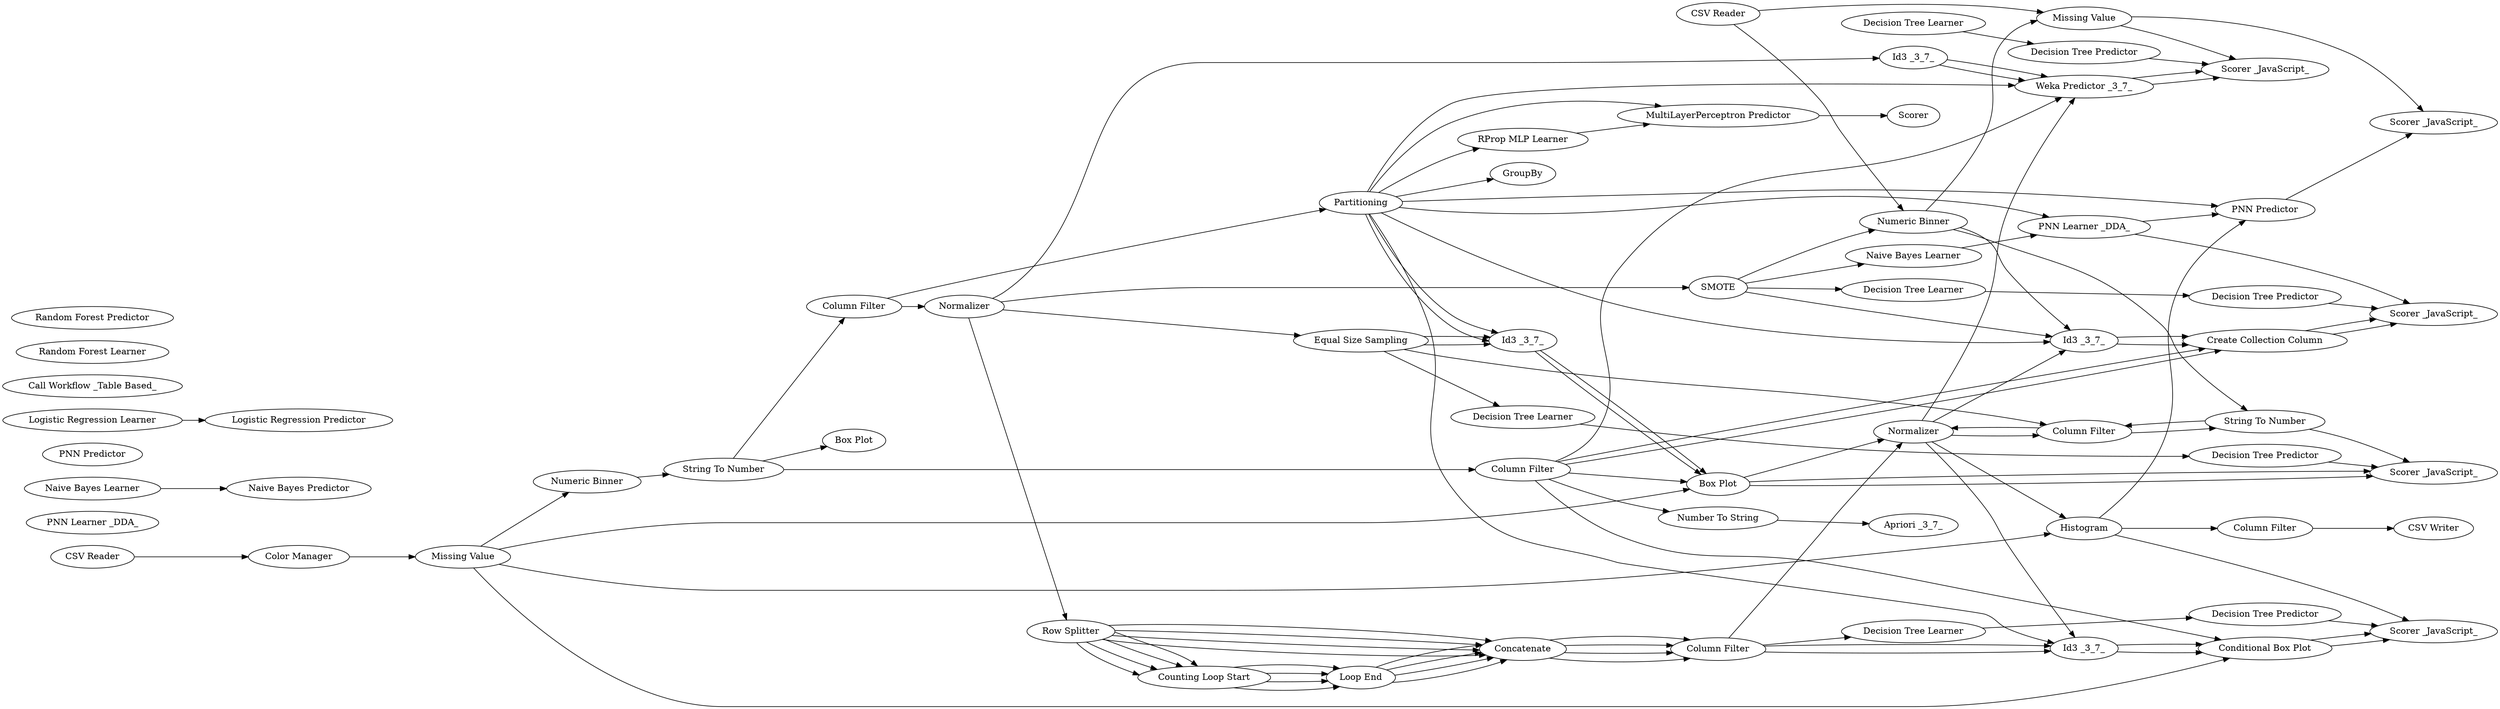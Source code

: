 digraph {
	2 [label="Missing Value"]
	3 [label="PNN Learner _DDA_"]
	4 [label="Naive Bayes Learner"]
	6 [label="Naive Bayes Predictor"]
	8 [label="PNN Predictor"]
	13 [label="Numeric Binner"]
	14 [label="Column Filter"]
	19 [label="Apriori _3_7_"]
	20 [label="CSV Reader"]
	21 [label="CSV Reader"]
	27 [label="RProp MLP Learner"]
	28 [label="MultiLayerPerceptron Predictor"]
	29 [label=Scorer]
	35 [label="Logistic Regression Learner"]
	36 [label="Logistic Regression Predictor"]
	37 [label="Call Workflow _Table Based_"]
	38 [label="Number To String"]
	40 [label="Color Manager"]
	41 [label="Box Plot"]
	42 [label="String To Number"]
	43 [label=Partitioning]
	44 [label=GroupBy]
	64 [label="XGBoost Tree Ensemble Learner"]
	23 [label="Decision Tree Learner"]
	24 [label="Decision Tree Predictor"]
	46 [label="Scorer _JavaScript_"]
	47 [label="Equal Size Sampling"]
	48 [label="Decision Tree Learner"]
	49 [label="Decision Tree Predictor"]
	50 [label="Scorer _JavaScript_"]
	56 [label="Decision Tree Learner"]
	57 [label="Decision Tree Predictor"]
	58 [label="Scorer _JavaScript_"]
	51 [label="Row Splitter"]
	52 [label="Counting Loop Start"]
	53 [label="Loop End"]
	54 [label=Concatenate]
	55 [label="Column Filter"]
	60 [label=SMOTE]
	61 [label="Decision Tree Learner"]
	62 [label="Decision Tree Predictor"]
	63 [label="Scorer _JavaScript_"]
	46 [label="Scorer _JavaScript_"]
	47 [label="Equal Size Sampling"]
	50 [label="Scorer _JavaScript_"]
	58 [label="Scorer _JavaScript_"]
	51 [label="Row Splitter"]
	52 [label="Counting Loop Start"]
	53 [label="Loop End"]
	54 [label=Concatenate]
	55 [label="Column Filter"]
	60 [label=SMOTE]
	63 [label="Scorer _JavaScript_"]
	64 [label="XGBoost Tree Ensemble Learner"]
	65 [label="XGBoost Tree Ensemble Learner"]
	66 [label="XGBoost Tree Ensemble Learner"]
	67 [label="XGBoost Tree Ensemble Learner"]
	68 [label="XGBoost Predictor"]
	69 [label="XGBoost Predictor"]
	70 [label="XGBoost Predictor"]
	71 [label="XGBoost Predictor"]
	73 [label="Double To Int"]
	74 [label="Double To Int"]
	75 [label="CSV Writer"]
	76 [label="Column Filter"]
	77 [label="CSV Reader"]
	46 [label="Scorer _JavaScript_"]
	47 [label="Equal Size Sampling"]
	50 [label="Scorer _JavaScript_"]
	58 [label="Scorer _JavaScript_"]
	51 [label="Row Splitter"]
	52 [label="Counting Loop Start"]
	53 [label="Loop End"]
	54 [label=Concatenate]
	55 [label="Column Filter"]
	60 [label=SMOTE]
	63 [label="Scorer _JavaScript_"]
	64 [label="Id3 _3_7_"]
	65 [label="Id3 _3_7_"]
	66 [label="Id3 _3_7_"]
	67 [label="Id3 _3_7_"]
	68 [label="Weka Predictor _3_7_"]
	69 [label="Weka Predictor _3_7_"]
	70 [label="Weka Predictor _3_7_"]
	71 [label="Weka Predictor _3_7_"]
	72 [label="Number To String"]
	73 [label="Number To String"]
	46 [label="Scorer _JavaScript_"]
	47 [label="Equal Size Sampling"]
	50 [label="Scorer _JavaScript_"]
	58 [label="Scorer _JavaScript_"]
	51 [label="Row Splitter"]
	52 [label="Counting Loop Start"]
	53 [label="Loop End"]
	54 [label=Concatenate]
	55 [label="Column Filter"]
	60 [label=SMOTE]
	63 [label="Scorer _JavaScript_"]
	74 [label="Naive Bayes Learner"]
	75 [label="Naive Bayes Learner"]
	76 [label="Naive Bayes Learner"]
	77 [label="Naive Bayes Learner"]
	78 [label="Naive Bayes Predictor"]
	79 [label="Naive Bayes Predictor"]
	80 [label="Naive Bayes Predictor"]
	81 [label="Naive Bayes Predictor"]
	82 [label="ROC Curve"]
	83 [label="Prediction Fusion"]
	84 [label="Column Filter"]
	85 [label="CSV Writer"]
	86 [label="Random Forest Learner"]
	87 [label="Random Forest Predictor"]
	69 [label="Box Plot"]
	70 [label="Conditional Box Plot"]
	71 [label="Create Collection Column"]
	72 [label=Normalizer]
	73 [label="Column Filter"]
	74 [label="Numeric Binner"]
	75 [label="Column Filter"]
	76 [label=Normalizer]
	78 [label="Missing Value"]
	79 [label="String To Number"]
	80 [label=Histogram]
	81 [label="PNN Learner _DDA_"]
	82 [label="PNN Predictor"]
	83 [label="Scorer _JavaScript_"]
	51 -> 54
	51 -> 52
	52 -> 53
	53 -> 54
	54 -> 55
	23 -> 24
	24 -> 46
	47 -> 48
	48 -> 49
	49 -> 50
	56 -> 57
	57 -> 58
	55 -> 56
	60 -> 61
	61 -> 62
	62 -> 63
	51 -> 54
	51 -> 52
	52 -> 53
	53 -> 54
	54 -> 55
	47 -> 65
	55 -> 66
	60 -> 74
	64 -> 68
	65 -> 69
	66 -> 70
	67 -> 71
	68 -> 46
	69 -> 50
	69 -> 76
	70 -> 58
	71 -> 63
	73 -> 71
	74 -> 67
	76 -> 75
	51 -> 54
	51 -> 52
	52 -> 53
	53 -> 54
	54 -> 55
	47 -> 65
	55 -> 66
	60 -> 67
	64 -> 68
	65 -> 69
	66 -> 70
	67 -> 71
	68 -> 46
	69 -> 50
	70 -> 58
	71 -> 63
	72 -> 47
	72 -> 64
	72 -> 51
	72 -> 60
	73 -> 69
	73 -> 68
	73 -> 71
	73 -> 70
	51 -> 54
	51 -> 52
	52 -> 53
	53 -> 54
	54 -> 55
	47 -> 75
	55 -> 76
	60 -> 77
	74 -> 78
	75 -> 79
	76 -> 80
	77 -> 81
	78 -> 46
	78 -> 83
	79 -> 50
	80 -> 82
	80 -> 58
	80 -> 84
	81 -> 63
	84 -> 85
	2 -> 70
	2 -> 69
	2 -> 13
	2 -> 80
	4 -> 6
	13 -> 42
	14 -> 72
	14 -> 43
	20 -> 40
	21 -> 78
	21 -> 74
	27 -> 28
	28 -> 29
	35 -> 36
	38 -> 19
	40 -> 2
	42 -> 41
	42 -> 73
	42 -> 14
	43 -> 44
	43 -> 67
	43 -> 66
	43 -> 65
	43 -> 65
	43 -> 68
	43 -> 27
	43 -> 28
	43 -> 81
	43 -> 82
	73 -> 38
	74 -> 79
	75 -> 76
	76 -> 66
	76 -> 67
	76 -> 68
	79 -> 75
	81 -> 82
	82 -> 83
	rankdir=LR
}
